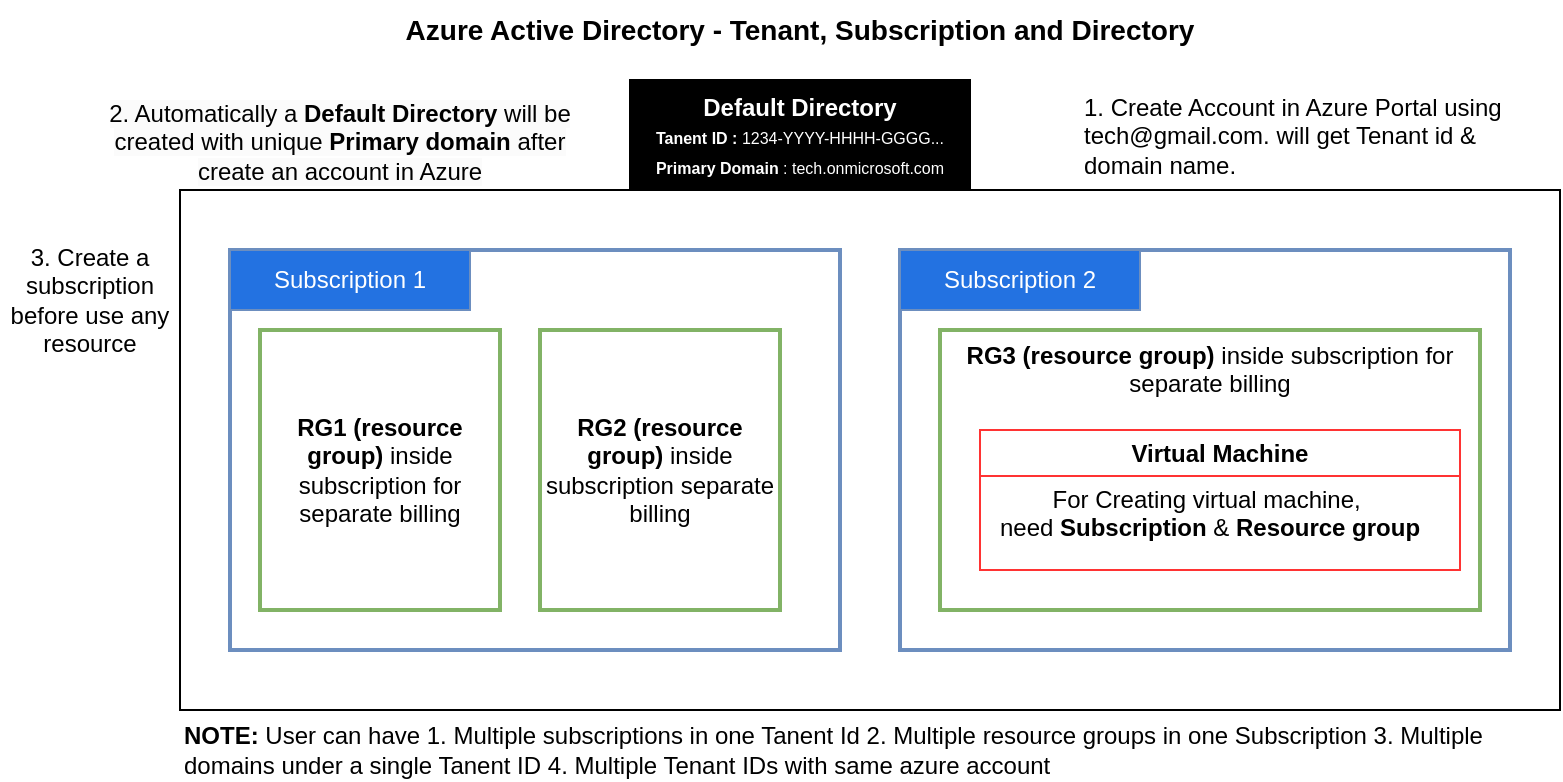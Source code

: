 <mxfile version="26.1.0">
  <diagram name="Page-1" id="oGt7gixbmbRS9VxZeW-b">
    <mxGraphModel dx="794" dy="412" grid="1" gridSize="10" guides="1" tooltips="1" connect="1" arrows="1" fold="1" page="1" pageScale="1" pageWidth="850" pageHeight="1100" math="0" shadow="0">
      <root>
        <mxCell id="0" />
        <mxCell id="1" parent="0" />
        <mxCell id="2hNXxdaZzxLUuH1hye88-1" value="&lt;div style=&quot;&quot;&gt;&lt;span style=&quot;background-color: transparent; color: light-dark(rgb(0, 0, 0), rgb(255, 255, 255));&quot;&gt;1. Create Account in Azure Portal&amp;nbsp;&lt;/span&gt;&lt;span style=&quot;background-color: transparent; color: light-dark(rgb(0, 0, 0), rgb(255, 255, 255));&quot;&gt;using tech@gmail.com. will get Tenant id &amp;amp; domain name.&lt;/span&gt;&lt;/div&gt;" style="text;html=1;align=left;verticalAlign=middle;whiteSpace=wrap;rounded=0;" parent="1" vertex="1">
          <mxGeometry x="560" y="53" width="240" height="50" as="geometry" />
        </mxCell>
        <mxCell id="2hNXxdaZzxLUuH1hye88-4" value="&lt;span style=&quot;color: rgb(0, 0, 0); font-family: Helvetica; font-size: 12px; font-style: normal; font-variant-ligatures: normal; font-variant-caps: normal; font-weight: 400; letter-spacing: normal; orphans: 2; text-indent: 0px; text-transform: none; widows: 2; word-spacing: 0px; -webkit-text-stroke-width: 0px; white-space: normal; background-color: rgb(251, 251, 251); text-decoration-thickness: initial; text-decoration-style: initial; text-decoration-color: initial; float: none; display: inline !important;&quot;&gt;2. Automatically a&lt;span&gt;&amp;nbsp;&lt;/span&gt;&lt;/span&gt;&lt;b style=&quot;forced-color-adjust: none; color: rgb(0, 0, 0); font-family: Helvetica; font-size: 12px; font-style: normal; font-variant-ligatures: normal; font-variant-caps: normal; letter-spacing: normal; orphans: 2; text-indent: 0px; text-transform: none; widows: 2; word-spacing: 0px; -webkit-text-stroke-width: 0px; white-space: normal; background-color: rgb(251, 251, 251); text-decoration-thickness: initial; text-decoration-style: initial; text-decoration-color: initial;&quot;&gt;Default Directory&lt;/b&gt;&lt;span style=&quot;color: rgb(0, 0, 0); font-family: Helvetica; font-size: 12px; font-style: normal; font-variant-ligatures: normal; font-variant-caps: normal; font-weight: 400; letter-spacing: normal; orphans: 2; text-indent: 0px; text-transform: none; widows: 2; word-spacing: 0px; -webkit-text-stroke-width: 0px; white-space: normal; background-color: rgb(251, 251, 251); text-decoration-thickness: initial; text-decoration-style: initial; text-decoration-color: initial; float: none; display: inline !important;&quot;&gt;&lt;span&gt;&amp;nbsp;&lt;/span&gt;will be created with unique&amp;nbsp;&lt;b style=&quot;color: rgb(0, 0, 0); background-color: rgb(251, 251, 251);&quot;&gt;Primary domain&lt;/b&gt;&amp;nbsp;after create an account in Azure&lt;/span&gt;" style="text;whiteSpace=wrap;html=1;align=center;" parent="1" vertex="1">
          <mxGeometry x="60" y="53" width="260" height="40" as="geometry" />
        </mxCell>
        <mxCell id="2hNXxdaZzxLUuH1hye88-5" value="" style="rounded=0;whiteSpace=wrap;html=1;fillColor=none;strokeWidth=1;" parent="1" vertex="1">
          <mxGeometry x="110" y="105" width="690" height="260" as="geometry" />
        </mxCell>
        <mxCell id="2hNXxdaZzxLUuH1hye88-6" value="&lt;b&gt;&lt;font style=&quot;color: rgb(255, 255, 255);&quot;&gt;Default Directory&lt;/font&gt;&lt;/b&gt;&lt;div&gt;&lt;font style=&quot;color: rgb(255, 255, 255);&quot;&gt;&lt;font style=&quot;font-size: 8px;&quot;&gt;&lt;b&gt;Tanent ID :&amp;nbsp;&lt;/b&gt;&lt;/font&gt;&lt;span style=&quot;background-color: transparent; font-family: var(--ff-mono); font-style: inherit; font-variant-ligatures: inherit; font-variant-caps: inherit; font-weight: inherit; white-space: inherit; text-align: left;&quot;&gt;&lt;font style=&quot;font-size: 8px;&quot;&gt;1234-YYYY-HHHH-GGGG...&lt;/font&gt;&lt;/span&gt;&lt;/font&gt;&lt;/div&gt;&lt;div&gt;&lt;font style=&quot;color: rgb(255, 255, 255);&quot;&gt;&lt;span style=&quot;background-color: transparent; font-family: var(--ff-mono); font-style: inherit; font-variant-ligatures: inherit; font-variant-caps: inherit; white-space: inherit; text-align: left;&quot;&gt;&lt;font style=&quot;font-size: 8px;&quot;&gt;&lt;b&gt;Primary Domain &lt;/b&gt;&lt;span style=&quot;font-weight: inherit;&quot;&gt;: tech.&lt;/span&gt;&lt;/font&gt;&lt;/span&gt;&lt;/font&gt;&lt;span style=&quot;background-color: transparent; font-size: 8px;&quot;&gt;&lt;font color=&quot;#ffffff&quot;&gt;onmicrosoft.com&lt;/font&gt;&lt;/span&gt;&lt;/div&gt;" style="rounded=0;whiteSpace=wrap;html=1;fillColor=#000000;strokeColor=#000000;" parent="1" vertex="1">
          <mxGeometry x="335" y="50" width="170" height="55" as="geometry" />
        </mxCell>
        <mxCell id="2hNXxdaZzxLUuH1hye88-7" value="3. Create a subscription before use any resource" style="text;html=1;align=center;verticalAlign=middle;whiteSpace=wrap;rounded=0;" parent="1" vertex="1">
          <mxGeometry x="20" y="130" width="90" height="60" as="geometry" />
        </mxCell>
        <mxCell id="2hNXxdaZzxLUuH1hye88-10" value="&lt;b&gt;&lt;font style=&quot;font-size: 14px;&quot;&gt;Azure Active Directory - Tenant, Subscription and Directory&lt;/font&gt;&lt;/b&gt;" style="text;html=1;align=center;verticalAlign=middle;whiteSpace=wrap;rounded=0;" parent="1" vertex="1">
          <mxGeometry x="220" y="10" width="400" height="30" as="geometry" />
        </mxCell>
        <mxCell id="2hNXxdaZzxLUuH1hye88-11" value="" style="rounded=0;whiteSpace=wrap;html=1;fillColor=none;strokeColor=#6c8ebf;strokeWidth=2;" parent="1" vertex="1">
          <mxGeometry x="135" y="135" width="305" height="200" as="geometry" />
        </mxCell>
        <mxCell id="2hNXxdaZzxLUuH1hye88-12" value="&lt;font style=&quot;color: rgb(255, 255, 255);&quot;&gt;Subscription 1&lt;/font&gt;" style="rounded=0;whiteSpace=wrap;html=1;fillColor=light-dark(#2372e1, #1d293b);strokeColor=#6c8ebf;" parent="1" vertex="1">
          <mxGeometry x="135" y="135" width="120" height="30" as="geometry" />
        </mxCell>
        <mxCell id="2hNXxdaZzxLUuH1hye88-13" value="&lt;div&gt;&lt;b&gt;RG1 (resource group)&lt;/b&gt; inside subscription for separate billing&lt;/div&gt;" style="rounded=0;whiteSpace=wrap;html=1;fillColor=none;strokeColor=#82b366;strokeWidth=2;" parent="1" vertex="1">
          <mxGeometry x="150" y="175" width="120" height="140" as="geometry" />
        </mxCell>
        <mxCell id="2hNXxdaZzxLUuH1hye88-14" value="&lt;b&gt;RG2 (resource group)&lt;/b&gt; inside subscription separate billing" style="rounded=0;whiteSpace=wrap;html=1;fillColor=none;strokeColor=#82b366;strokeWidth=2;" parent="1" vertex="1">
          <mxGeometry x="290" y="175" width="120" height="140" as="geometry" />
        </mxCell>
        <mxCell id="2hNXxdaZzxLUuH1hye88-15" value="" style="rounded=0;whiteSpace=wrap;html=1;fillColor=none;strokeColor=#6c8ebf;strokeWidth=2;" parent="1" vertex="1">
          <mxGeometry x="470" y="135" width="305" height="200" as="geometry" />
        </mxCell>
        <mxCell id="2hNXxdaZzxLUuH1hye88-16" value="&lt;font style=&quot;color: rgb(255, 255, 255);&quot;&gt;Subscription 2&lt;/font&gt;" style="rounded=0;whiteSpace=wrap;html=1;fillColor=light-dark(#2372e1, #1d293b);strokeColor=#6c8ebf;" parent="1" vertex="1">
          <mxGeometry x="470" y="135" width="120" height="30" as="geometry" />
        </mxCell>
        <mxCell id="2hNXxdaZzxLUuH1hye88-18" value="&lt;div&gt;&lt;b&gt;RG3 (resource group)&lt;/b&gt; inside subscription for separate billing&lt;/div&gt;&lt;div&gt;&lt;br&gt;&lt;/div&gt;&lt;div&gt;&lt;br&gt;&lt;/div&gt;&lt;div&gt;&lt;br&gt;&lt;/div&gt;&lt;div&gt;&lt;font style=&quot;font-size: 12px;&quot;&gt;For Creating virtual machine,&amp;nbsp;&lt;/font&gt;&lt;/div&gt;&lt;div&gt;&lt;font style=&quot;font-size: 12px;&quot;&gt;need &lt;b&gt;Subscription &lt;/b&gt;&amp;amp; &lt;b&gt;Resource group&lt;/b&gt;&lt;/font&gt;&lt;/div&gt;&lt;div&gt;&lt;br&gt;&lt;/div&gt;&lt;div&gt;&lt;br&gt;&lt;/div&gt;" style="rounded=0;whiteSpace=wrap;html=1;fillColor=none;strokeColor=#82b366;strokeWidth=2;" parent="1" vertex="1">
          <mxGeometry x="490" y="175" width="270" height="140" as="geometry" />
        </mxCell>
        <mxCell id="2hNXxdaZzxLUuH1hye88-19" value="Virtual Machine" style="swimlane;whiteSpace=wrap;html=1;strokeColor=#FF3333;" parent="1" vertex="1">
          <mxGeometry x="510" y="225" width="240" height="70" as="geometry" />
        </mxCell>
        <mxCell id="2hNXxdaZzxLUuH1hye88-20" value="&lt;b&gt;NOTE:&lt;/b&gt; User can have 1. Multiple subscriptions in one Tanent Id 2. Multiple resource groups in one Subscription 3. Multiple domains under a single Tanent ID 4. Multiple Tenant IDs with same azure account" style="text;html=1;align=left;verticalAlign=middle;whiteSpace=wrap;rounded=0;" parent="1" vertex="1">
          <mxGeometry x="110" y="370" width="690" height="30" as="geometry" />
        </mxCell>
      </root>
    </mxGraphModel>
  </diagram>
</mxfile>
